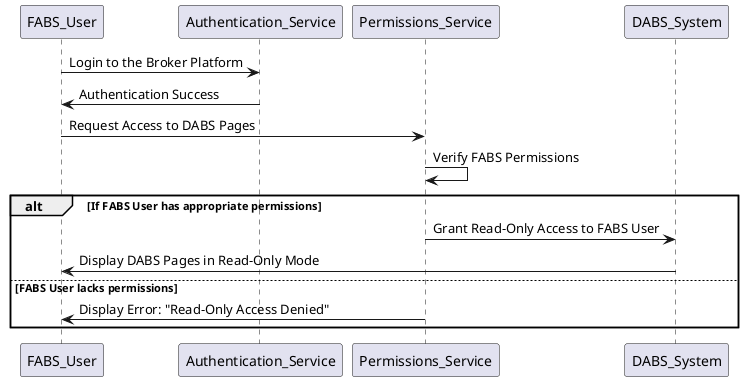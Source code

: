 @startuml
participant FABS_User as FABS
participant Authentication_Service as Auth
participant Permissions_Service as Perms
participant DABS_System as DABS

FABS -> Auth: Login to the Broker Platform
Auth -> FABS: Authentication Success

FABS -> Perms: Request Access to DABS Pages
Perms -> Perms: Verify FABS Permissions

alt If FABS User has appropriate permissions
    Perms -> DABS: Grant Read-Only Access to FABS User
    DABS -> FABS: Display DABS Pages in Read-Only Mode
else FABS User lacks permissions
    Perms -> FABS: Display Error: "Read-Only Access Denied"
end

@enduml